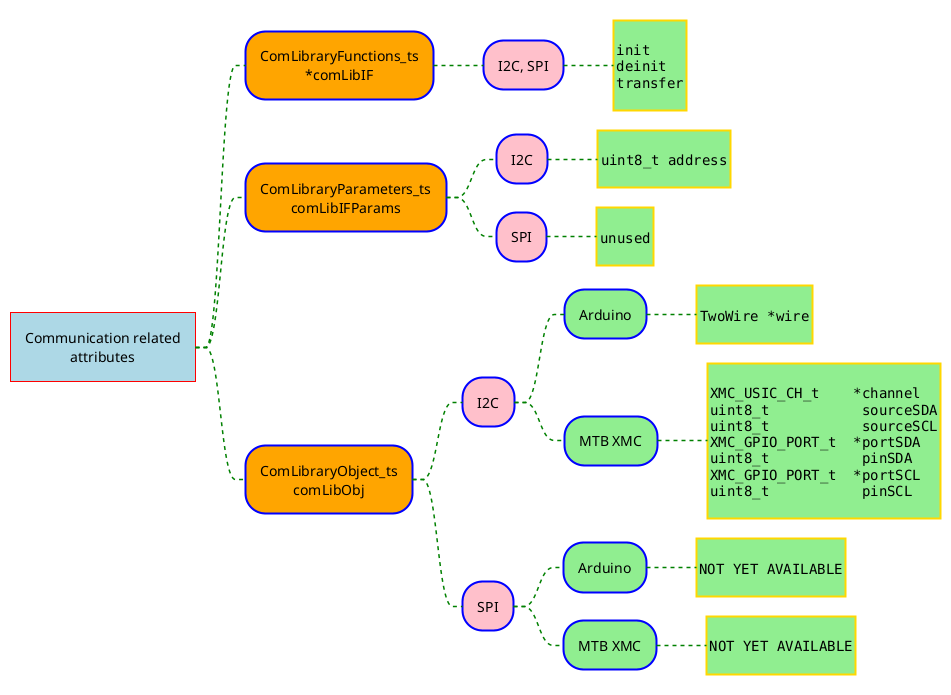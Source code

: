 @startmindmap Sensor structure communication library related attributes

<style>
node {
    Padding 15
    Margin 10
    HorizontalAlignment center
    VerticalAlignment center
    LineColor blue
    LineThickness 2.0
    BackgroundColor gold
    RoundCorner 40
    MaximumWidth 200
}

rootNode {
    LineColor red
    BackgroundColor white
    LineThickness 1.0
    RoundCorner 0
    Shadowing 0.0
    HorizontalAlignment center
    VerticalAlignment center
}

leafNode {
    LineColor gold
    RoundCorner 0
    Padding 3
}

arrow {
    LineStyle 4
    LineThickness 1.5
    LineColor green
}
</style>


*[#lightblue] Communication related attributes
**[#Orange] ComLibraryFunctions_ts  *comLibIF
***[#Pink] I2C, SPI
****[#lightgreen]:
<code>
init
deinit
transfer

</code>;
**[#Orange] ComLibraryParameters_ts  comLibIFParams
***[#Pink] I2C
****[#lightgreen]:
<code>
uint8_t address

</code>;
***[#Pink] SPI
****[#lightgreen]:
<code>
unused

</code>;
**[#Orange] ComLibraryObject_ts  comLibObj
***[#Pink] I2C
****[#lightgreen] Arduino
*****[#lightgreen]:
<code>
TwoWire *wire

</code>;
****[#lightgreen] MTB XMC
*****[#lightgreen]:
<code>
XMC_USIC_CH_t    *channel
uint8_t           sourceSDA
uint8_t           sourceSCL
XMC_GPIO_PORT_t  *portSDA
uint8_t           pinSDA
XMC_GPIO_PORT_t  *portSCL
uint8_t           pinSCL

</code>;
***[#Pink] SPI
****[#lightgreen] Arduino
*****[#lightgreen]:
<code>
NOT YET AVAILABLE

</code>;
****[#lightgreen] MTB XMC
*****[#lightgreen]:
<code>
NOT YET AVAILABLE

</code>;


@endmindmap

